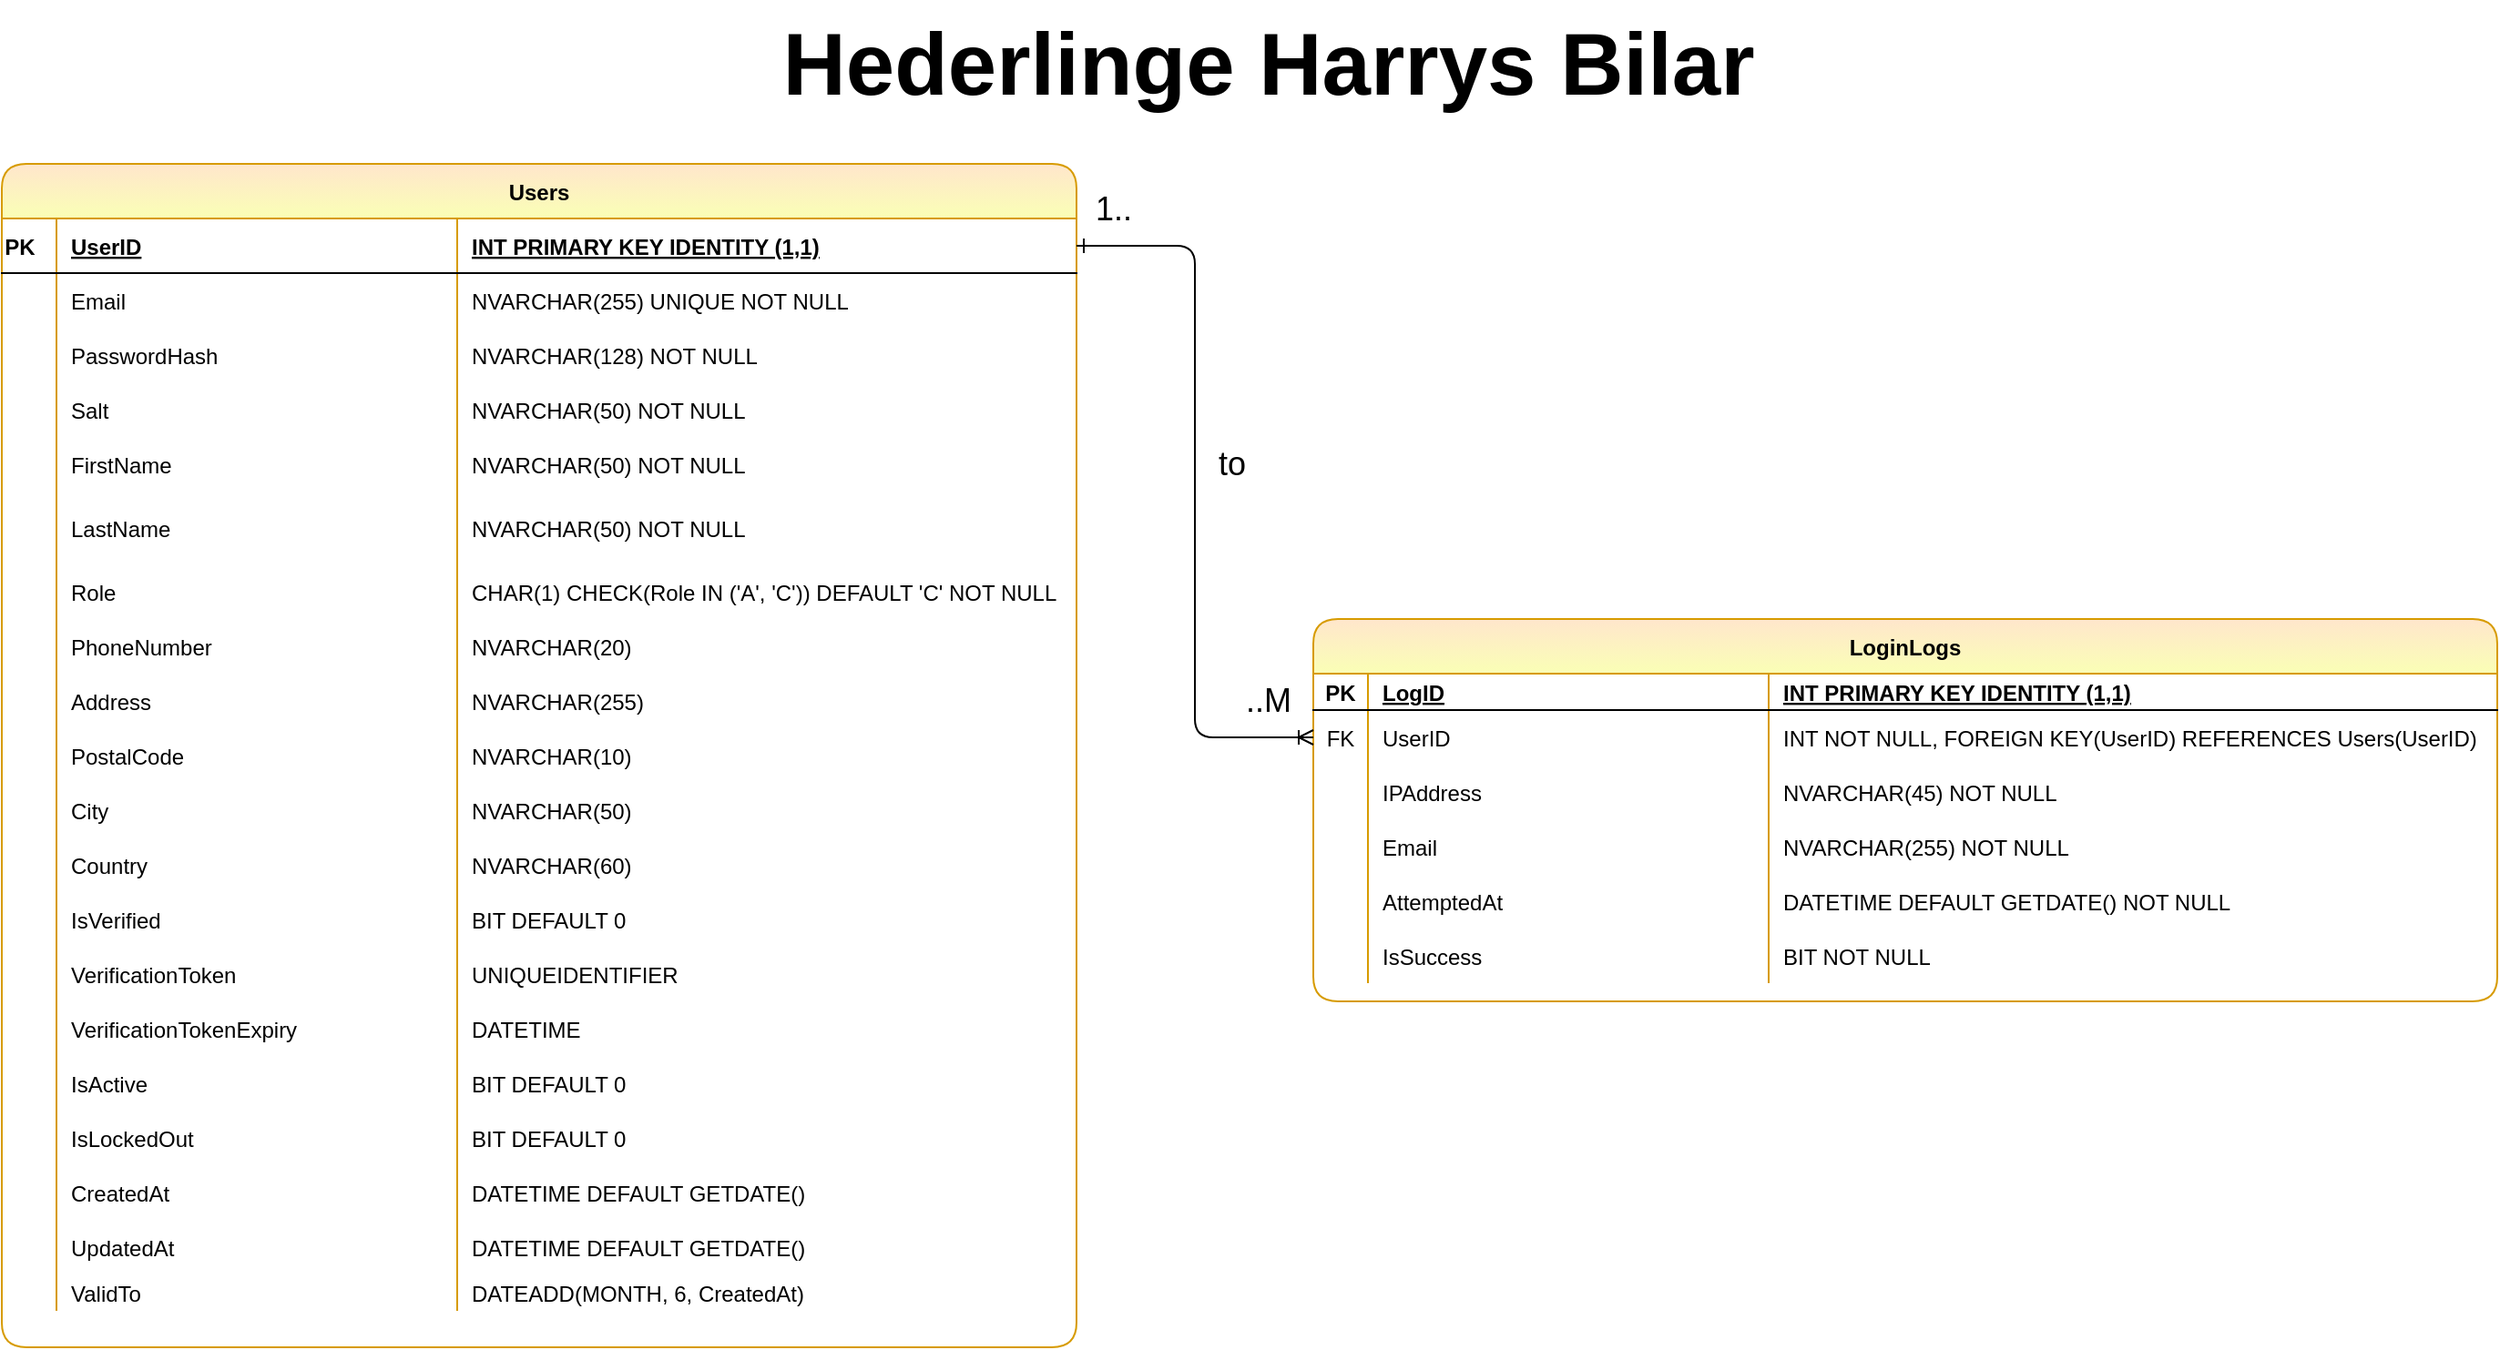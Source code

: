 <mxfile version="26.0.14">
  <diagram id="R2lEEEUBdFMjLlhIrx00" name="Page-1">
    <mxGraphModel dx="1830" dy="763" grid="0" gridSize="10" guides="1" tooltips="1" connect="1" arrows="1" fold="1" page="0" pageScale="1" pageWidth="850" pageHeight="1100" math="0" shadow="0" extFonts="Permanent Marker^https://fonts.googleapis.com/css?family=Permanent+Marker">
      <root>
        <mxCell id="0" />
        <mxCell id="1" parent="0" />
        <mxCell id="F1_boDRV2-PH1pSky146-1" value="Users" style="shape=table;startSize=30;container=1;collapsible=1;childLayout=tableLayout;fixedRows=1;rowLines=0;fontStyle=1;align=center;resizeLast=1;fillColor=#ffe6cc;strokeColor=#d79b00;gradientColor=#FAFFB5;swimlaneFillColor=default;rounded=1;" parent="1" vertex="1">
          <mxGeometry x="-210" y="400" width="590" height="650" as="geometry" />
        </mxCell>
        <mxCell id="F1_boDRV2-PH1pSky146-2" value="" style="shape=partialRectangle;collapsible=0;dropTarget=0;pointerEvents=0;fillColor=none;points=[[0,0.5],[1,0.5]];portConstraint=eastwest;top=0;left=0;right=0;bottom=1;rounded=1;" parent="F1_boDRV2-PH1pSky146-1" vertex="1">
          <mxGeometry y="30" width="590" height="30" as="geometry" />
        </mxCell>
        <mxCell id="F1_boDRV2-PH1pSky146-3" value="PK   " style="shape=partialRectangle;overflow=hidden;connectable=0;fillColor=none;top=0;left=0;bottom=0;right=0;fontStyle=1;rounded=1;" parent="F1_boDRV2-PH1pSky146-2" vertex="1">
          <mxGeometry width="30" height="30" as="geometry">
            <mxRectangle width="30" height="30" as="alternateBounds" />
          </mxGeometry>
        </mxCell>
        <mxCell id="F1_boDRV2-PH1pSky146-4" value="UserID" style="shape=partialRectangle;overflow=hidden;connectable=0;fillColor=none;top=0;left=0;bottom=0;right=0;align=left;spacingLeft=6;fontStyle=5;rounded=1;" parent="F1_boDRV2-PH1pSky146-2" vertex="1">
          <mxGeometry x="30" width="220" height="30" as="geometry">
            <mxRectangle width="220" height="30" as="alternateBounds" />
          </mxGeometry>
        </mxCell>
        <mxCell id="F1_boDRV2-PH1pSky146-38" value="INT PRIMARY KEY IDENTITY (1,1)" style="shape=partialRectangle;overflow=hidden;connectable=0;fillColor=none;top=0;left=0;bottom=0;right=0;align=left;spacingLeft=6;fontStyle=5;rounded=1;" parent="F1_boDRV2-PH1pSky146-2" vertex="1">
          <mxGeometry x="250" width="340" height="30" as="geometry">
            <mxRectangle width="340" height="30" as="alternateBounds" />
          </mxGeometry>
        </mxCell>
        <mxCell id="F1_boDRV2-PH1pSky146-49" value="" style="shape=partialRectangle;collapsible=0;dropTarget=0;pointerEvents=0;fillColor=none;points=[[0,0.5],[1,0.5]];portConstraint=eastwest;top=0;left=0;right=0;bottom=0;rounded=1;" parent="F1_boDRV2-PH1pSky146-1" vertex="1">
          <mxGeometry y="60" width="590" height="30" as="geometry" />
        </mxCell>
        <mxCell id="F1_boDRV2-PH1pSky146-50" value="" style="shape=partialRectangle;overflow=hidden;connectable=0;fillColor=none;top=0;left=0;bottom=0;right=0;rounded=1;" parent="F1_boDRV2-PH1pSky146-49" vertex="1">
          <mxGeometry width="30" height="30" as="geometry">
            <mxRectangle width="30" height="30" as="alternateBounds" />
          </mxGeometry>
        </mxCell>
        <mxCell id="F1_boDRV2-PH1pSky146-51" value="Email" style="shape=partialRectangle;overflow=hidden;connectable=0;fillColor=none;top=0;left=0;bottom=0;right=0;align=left;spacingLeft=6;rounded=1;" parent="F1_boDRV2-PH1pSky146-49" vertex="1">
          <mxGeometry x="30" width="220" height="30" as="geometry">
            <mxRectangle width="220" height="30" as="alternateBounds" />
          </mxGeometry>
        </mxCell>
        <mxCell id="F1_boDRV2-PH1pSky146-52" value="NVARCHAR(255) UNIQUE NOT NULL" style="shape=partialRectangle;overflow=hidden;connectable=0;fillColor=none;top=0;left=0;bottom=0;right=0;align=left;spacingLeft=6;rounded=1;" parent="F1_boDRV2-PH1pSky146-49" vertex="1">
          <mxGeometry x="250" width="340" height="30" as="geometry">
            <mxRectangle width="340" height="30" as="alternateBounds" />
          </mxGeometry>
        </mxCell>
        <mxCell id="F1_boDRV2-PH1pSky146-5" value="" style="shape=partialRectangle;collapsible=0;dropTarget=0;pointerEvents=0;fillColor=none;points=[[0,0.5],[1,0.5]];portConstraint=eastwest;top=0;left=0;right=0;bottom=0;rounded=1;" parent="F1_boDRV2-PH1pSky146-1" vertex="1">
          <mxGeometry y="90" width="590" height="30" as="geometry" />
        </mxCell>
        <mxCell id="F1_boDRV2-PH1pSky146-6" value="" style="shape=partialRectangle;overflow=hidden;connectable=0;fillColor=none;top=0;left=0;bottom=0;right=0;rounded=1;" parent="F1_boDRV2-PH1pSky146-5" vertex="1">
          <mxGeometry width="30" height="30" as="geometry">
            <mxRectangle width="30" height="30" as="alternateBounds" />
          </mxGeometry>
        </mxCell>
        <mxCell id="F1_boDRV2-PH1pSky146-7" value="PasswordHash" style="shape=partialRectangle;overflow=hidden;connectable=0;fillColor=none;top=0;left=0;bottom=0;right=0;align=left;spacingLeft=6;rounded=1;" parent="F1_boDRV2-PH1pSky146-5" vertex="1">
          <mxGeometry x="30" width="220" height="30" as="geometry">
            <mxRectangle width="220" height="30" as="alternateBounds" />
          </mxGeometry>
        </mxCell>
        <mxCell id="F1_boDRV2-PH1pSky146-39" value="NVARCHAR(128) NOT NULL" style="shape=partialRectangle;overflow=hidden;connectable=0;fillColor=none;top=0;left=0;bottom=0;right=0;align=left;spacingLeft=6;rounded=1;" parent="F1_boDRV2-PH1pSky146-5" vertex="1">
          <mxGeometry x="250" width="340" height="30" as="geometry">
            <mxRectangle width="340" height="30" as="alternateBounds" />
          </mxGeometry>
        </mxCell>
        <mxCell id="eQ4fcSV-VwWBWApJpIyX-98" style="shape=partialRectangle;collapsible=0;dropTarget=0;pointerEvents=0;fillColor=none;points=[[0,0.5],[1,0.5]];portConstraint=eastwest;top=0;left=0;right=0;bottom=0;rounded=1;" parent="F1_boDRV2-PH1pSky146-1" vertex="1">
          <mxGeometry y="120" width="590" height="30" as="geometry" />
        </mxCell>
        <mxCell id="eQ4fcSV-VwWBWApJpIyX-99" style="shape=partialRectangle;overflow=hidden;connectable=0;fillColor=none;top=0;left=0;bottom=0;right=0;rounded=1;" parent="eQ4fcSV-VwWBWApJpIyX-98" vertex="1">
          <mxGeometry width="30" height="30" as="geometry">
            <mxRectangle width="30" height="30" as="alternateBounds" />
          </mxGeometry>
        </mxCell>
        <mxCell id="eQ4fcSV-VwWBWApJpIyX-100" value="Salt " style="shape=partialRectangle;overflow=hidden;connectable=0;fillColor=none;top=0;left=0;bottom=0;right=0;align=left;spacingLeft=6;rounded=1;" parent="eQ4fcSV-VwWBWApJpIyX-98" vertex="1">
          <mxGeometry x="30" width="220" height="30" as="geometry">
            <mxRectangle width="220" height="30" as="alternateBounds" />
          </mxGeometry>
        </mxCell>
        <mxCell id="eQ4fcSV-VwWBWApJpIyX-101" value="NVARCHAR(50) NOT NULL" style="shape=partialRectangle;overflow=hidden;connectable=0;fillColor=none;top=0;left=0;bottom=0;right=0;align=left;spacingLeft=6;rounded=1;" parent="eQ4fcSV-VwWBWApJpIyX-98" vertex="1">
          <mxGeometry x="250" width="340" height="30" as="geometry">
            <mxRectangle width="340" height="30" as="alternateBounds" />
          </mxGeometry>
        </mxCell>
        <mxCell id="F1_boDRV2-PH1pSky146-11" value="" style="shape=partialRectangle;collapsible=0;dropTarget=0;pointerEvents=0;fillColor=none;points=[[0,0.5],[1,0.5]];portConstraint=eastwest;top=0;left=0;right=0;bottom=0;rounded=1;" parent="F1_boDRV2-PH1pSky146-1" vertex="1">
          <mxGeometry y="150" width="590" height="30" as="geometry" />
        </mxCell>
        <mxCell id="F1_boDRV2-PH1pSky146-12" value="" style="shape=partialRectangle;overflow=hidden;connectable=0;fillColor=none;top=0;left=0;bottom=0;right=0;rounded=1;" parent="F1_boDRV2-PH1pSky146-11" vertex="1">
          <mxGeometry width="30" height="30" as="geometry">
            <mxRectangle width="30" height="30" as="alternateBounds" />
          </mxGeometry>
        </mxCell>
        <mxCell id="F1_boDRV2-PH1pSky146-13" value="FirstName" style="shape=partialRectangle;overflow=hidden;connectable=0;fillColor=none;top=0;left=0;bottom=0;right=0;align=left;spacingLeft=6;rounded=1;" parent="F1_boDRV2-PH1pSky146-11" vertex="1">
          <mxGeometry x="30" width="220" height="30" as="geometry">
            <mxRectangle width="220" height="30" as="alternateBounds" />
          </mxGeometry>
        </mxCell>
        <mxCell id="F1_boDRV2-PH1pSky146-40" value="NVARCHAR(50) NOT NULL" style="shape=partialRectangle;overflow=hidden;connectable=0;fillColor=none;top=0;left=0;bottom=0;right=0;align=left;spacingLeft=6;rounded=1;" parent="F1_boDRV2-PH1pSky146-11" vertex="1">
          <mxGeometry x="250" width="340" height="30" as="geometry">
            <mxRectangle width="340" height="30" as="alternateBounds" />
          </mxGeometry>
        </mxCell>
        <mxCell id="F1_boDRV2-PH1pSky146-21" value="" style="shape=partialRectangle;collapsible=0;dropTarget=0;pointerEvents=0;fillColor=none;points=[[0,0.5],[1,0.5]];portConstraint=eastwest;top=0;left=0;right=0;bottom=0;rounded=1;" parent="F1_boDRV2-PH1pSky146-1" vertex="1">
          <mxGeometry y="180" width="590" height="40" as="geometry" />
        </mxCell>
        <mxCell id="F1_boDRV2-PH1pSky146-22" value="" style="shape=partialRectangle;overflow=hidden;connectable=0;fillColor=none;top=0;left=0;bottom=0;right=0;rounded=1;" parent="F1_boDRV2-PH1pSky146-21" vertex="1">
          <mxGeometry width="30" height="40" as="geometry">
            <mxRectangle width="30" height="40" as="alternateBounds" />
          </mxGeometry>
        </mxCell>
        <mxCell id="F1_boDRV2-PH1pSky146-23" value="LastName" style="shape=partialRectangle;overflow=hidden;connectable=0;fillColor=none;top=0;left=0;bottom=0;right=0;align=left;spacingLeft=6;rounded=1;" parent="F1_boDRV2-PH1pSky146-21" vertex="1">
          <mxGeometry x="30" width="220" height="40" as="geometry">
            <mxRectangle width="220" height="40" as="alternateBounds" />
          </mxGeometry>
        </mxCell>
        <mxCell id="F1_boDRV2-PH1pSky146-43" value="NVARCHAR(50) NOT NULL" style="shape=partialRectangle;overflow=hidden;connectable=0;fillColor=none;top=0;left=0;bottom=0;right=0;align=left;spacingLeft=6;rounded=1;" parent="F1_boDRV2-PH1pSky146-21" vertex="1">
          <mxGeometry x="250" width="340" height="40" as="geometry">
            <mxRectangle width="340" height="40" as="alternateBounds" />
          </mxGeometry>
        </mxCell>
        <mxCell id="eQ4fcSV-VwWBWApJpIyX-78" style="shape=partialRectangle;collapsible=0;dropTarget=0;pointerEvents=0;fillColor=none;points=[[0,0.5],[1,0.5]];portConstraint=eastwest;top=0;left=0;right=0;bottom=0;rounded=1;" parent="F1_boDRV2-PH1pSky146-1" vertex="1">
          <mxGeometry y="220" width="590" height="30" as="geometry" />
        </mxCell>
        <mxCell id="eQ4fcSV-VwWBWApJpIyX-79" value="" style="shape=partialRectangle;overflow=hidden;connectable=0;fillColor=none;top=0;left=0;bottom=0;right=0;rounded=1;" parent="eQ4fcSV-VwWBWApJpIyX-78" vertex="1">
          <mxGeometry width="30" height="30" as="geometry">
            <mxRectangle width="30" height="30" as="alternateBounds" />
          </mxGeometry>
        </mxCell>
        <mxCell id="eQ4fcSV-VwWBWApJpIyX-80" value="Role" style="shape=partialRectangle;overflow=hidden;connectable=0;fillColor=none;top=0;left=0;bottom=0;right=0;align=left;spacingLeft=6;rounded=1;" parent="eQ4fcSV-VwWBWApJpIyX-78" vertex="1">
          <mxGeometry x="30" width="220" height="30" as="geometry">
            <mxRectangle width="220" height="30" as="alternateBounds" />
          </mxGeometry>
        </mxCell>
        <mxCell id="eQ4fcSV-VwWBWApJpIyX-81" value="CHAR(1) CHECK(Role IN (&#39;A&#39;, &#39;C&#39;)) DEFAULT &#39;C&#39; NOT NULL" style="shape=partialRectangle;overflow=hidden;connectable=0;fillColor=none;top=0;left=0;bottom=0;right=0;align=left;spacingLeft=6;rounded=1;" parent="eQ4fcSV-VwWBWApJpIyX-78" vertex="1">
          <mxGeometry x="250" width="340" height="30" as="geometry">
            <mxRectangle width="340" height="30" as="alternateBounds" />
          </mxGeometry>
        </mxCell>
        <mxCell id="eQ4fcSV-VwWBWApJpIyX-256" style="shape=partialRectangle;collapsible=0;dropTarget=0;pointerEvents=0;fillColor=none;points=[[0,0.5],[1,0.5]];portConstraint=eastwest;top=0;left=0;right=0;bottom=0;rounded=1;" parent="F1_boDRV2-PH1pSky146-1" vertex="1">
          <mxGeometry y="250" width="590" height="30" as="geometry" />
        </mxCell>
        <mxCell id="eQ4fcSV-VwWBWApJpIyX-257" style="shape=partialRectangle;overflow=hidden;connectable=0;fillColor=none;top=0;left=0;bottom=0;right=0;rounded=1;" parent="eQ4fcSV-VwWBWApJpIyX-256" vertex="1">
          <mxGeometry width="30" height="30" as="geometry">
            <mxRectangle width="30" height="30" as="alternateBounds" />
          </mxGeometry>
        </mxCell>
        <mxCell id="eQ4fcSV-VwWBWApJpIyX-258" value="PhoneNumber" style="shape=partialRectangle;overflow=hidden;connectable=0;fillColor=none;top=0;left=0;bottom=0;right=0;align=left;spacingLeft=6;rounded=1;" parent="eQ4fcSV-VwWBWApJpIyX-256" vertex="1">
          <mxGeometry x="30" width="220" height="30" as="geometry">
            <mxRectangle width="220" height="30" as="alternateBounds" />
          </mxGeometry>
        </mxCell>
        <mxCell id="eQ4fcSV-VwWBWApJpIyX-259" value="NVARCHAR(20)" style="shape=partialRectangle;overflow=hidden;connectable=0;fillColor=none;top=0;left=0;bottom=0;right=0;align=left;spacingLeft=6;rounded=1;" parent="eQ4fcSV-VwWBWApJpIyX-256" vertex="1">
          <mxGeometry x="250" width="340" height="30" as="geometry">
            <mxRectangle width="340" height="30" as="alternateBounds" />
          </mxGeometry>
        </mxCell>
        <mxCell id="eQ4fcSV-VwWBWApJpIyX-252" style="shape=partialRectangle;collapsible=0;dropTarget=0;pointerEvents=0;fillColor=none;points=[[0,0.5],[1,0.5]];portConstraint=eastwest;top=0;left=0;right=0;bottom=0;rounded=1;" parent="F1_boDRV2-PH1pSky146-1" vertex="1">
          <mxGeometry y="280" width="590" height="30" as="geometry" />
        </mxCell>
        <mxCell id="eQ4fcSV-VwWBWApJpIyX-253" style="shape=partialRectangle;overflow=hidden;connectable=0;fillColor=none;top=0;left=0;bottom=0;right=0;rounded=1;" parent="eQ4fcSV-VwWBWApJpIyX-252" vertex="1">
          <mxGeometry width="30" height="30" as="geometry">
            <mxRectangle width="30" height="30" as="alternateBounds" />
          </mxGeometry>
        </mxCell>
        <mxCell id="eQ4fcSV-VwWBWApJpIyX-254" value="Address" style="shape=partialRectangle;overflow=hidden;connectable=0;fillColor=none;top=0;left=0;bottom=0;right=0;align=left;spacingLeft=6;rounded=1;" parent="eQ4fcSV-VwWBWApJpIyX-252" vertex="1">
          <mxGeometry x="30" width="220" height="30" as="geometry">
            <mxRectangle width="220" height="30" as="alternateBounds" />
          </mxGeometry>
        </mxCell>
        <mxCell id="eQ4fcSV-VwWBWApJpIyX-255" value="NVARCHAR(255)" style="shape=partialRectangle;overflow=hidden;connectable=0;fillColor=none;top=0;left=0;bottom=0;right=0;align=left;spacingLeft=6;rounded=1;" parent="eQ4fcSV-VwWBWApJpIyX-252" vertex="1">
          <mxGeometry x="250" width="340" height="30" as="geometry">
            <mxRectangle width="340" height="30" as="alternateBounds" />
          </mxGeometry>
        </mxCell>
        <mxCell id="eQ4fcSV-VwWBWApJpIyX-248" style="shape=partialRectangle;collapsible=0;dropTarget=0;pointerEvents=0;fillColor=none;points=[[0,0.5],[1,0.5]];portConstraint=eastwest;top=0;left=0;right=0;bottom=0;rounded=1;" parent="F1_boDRV2-PH1pSky146-1" vertex="1">
          <mxGeometry y="310" width="590" height="30" as="geometry" />
        </mxCell>
        <mxCell id="eQ4fcSV-VwWBWApJpIyX-249" style="shape=partialRectangle;overflow=hidden;connectable=0;fillColor=none;top=0;left=0;bottom=0;right=0;rounded=1;" parent="eQ4fcSV-VwWBWApJpIyX-248" vertex="1">
          <mxGeometry width="30" height="30" as="geometry">
            <mxRectangle width="30" height="30" as="alternateBounds" />
          </mxGeometry>
        </mxCell>
        <mxCell id="eQ4fcSV-VwWBWApJpIyX-250" value="PostalCode" style="shape=partialRectangle;overflow=hidden;connectable=0;fillColor=none;top=0;left=0;bottom=0;right=0;align=left;spacingLeft=6;rounded=1;" parent="eQ4fcSV-VwWBWApJpIyX-248" vertex="1">
          <mxGeometry x="30" width="220" height="30" as="geometry">
            <mxRectangle width="220" height="30" as="alternateBounds" />
          </mxGeometry>
        </mxCell>
        <mxCell id="eQ4fcSV-VwWBWApJpIyX-251" value="NVARCHAR(10)" style="shape=partialRectangle;overflow=hidden;connectable=0;fillColor=none;top=0;left=0;bottom=0;right=0;align=left;spacingLeft=6;rounded=1;" parent="eQ4fcSV-VwWBWApJpIyX-248" vertex="1">
          <mxGeometry x="250" width="340" height="30" as="geometry">
            <mxRectangle width="340" height="30" as="alternateBounds" />
          </mxGeometry>
        </mxCell>
        <mxCell id="eQ4fcSV-VwWBWApJpIyX-244" style="shape=partialRectangle;collapsible=0;dropTarget=0;pointerEvents=0;fillColor=none;points=[[0,0.5],[1,0.5]];portConstraint=eastwest;top=0;left=0;right=0;bottom=0;rounded=1;" parent="F1_boDRV2-PH1pSky146-1" vertex="1">
          <mxGeometry y="340" width="590" height="30" as="geometry" />
        </mxCell>
        <mxCell id="eQ4fcSV-VwWBWApJpIyX-245" style="shape=partialRectangle;overflow=hidden;connectable=0;fillColor=none;top=0;left=0;bottom=0;right=0;rounded=1;" parent="eQ4fcSV-VwWBWApJpIyX-244" vertex="1">
          <mxGeometry width="30" height="30" as="geometry">
            <mxRectangle width="30" height="30" as="alternateBounds" />
          </mxGeometry>
        </mxCell>
        <mxCell id="eQ4fcSV-VwWBWApJpIyX-246" value="City" style="shape=partialRectangle;overflow=hidden;connectable=0;fillColor=none;top=0;left=0;bottom=0;right=0;align=left;spacingLeft=6;rounded=1;" parent="eQ4fcSV-VwWBWApJpIyX-244" vertex="1">
          <mxGeometry x="30" width="220" height="30" as="geometry">
            <mxRectangle width="220" height="30" as="alternateBounds" />
          </mxGeometry>
        </mxCell>
        <mxCell id="eQ4fcSV-VwWBWApJpIyX-247" value="NVARCHAR(50)" style="shape=partialRectangle;overflow=hidden;connectable=0;fillColor=none;top=0;left=0;bottom=0;right=0;align=left;spacingLeft=6;rounded=1;" parent="eQ4fcSV-VwWBWApJpIyX-244" vertex="1">
          <mxGeometry x="250" width="340" height="30" as="geometry">
            <mxRectangle width="340" height="30" as="alternateBounds" />
          </mxGeometry>
        </mxCell>
        <mxCell id="eQ4fcSV-VwWBWApJpIyX-240" style="shape=partialRectangle;collapsible=0;dropTarget=0;pointerEvents=0;fillColor=none;points=[[0,0.5],[1,0.5]];portConstraint=eastwest;top=0;left=0;right=0;bottom=0;rounded=1;" parent="F1_boDRV2-PH1pSky146-1" vertex="1">
          <mxGeometry y="370" width="590" height="30" as="geometry" />
        </mxCell>
        <mxCell id="eQ4fcSV-VwWBWApJpIyX-241" style="shape=partialRectangle;overflow=hidden;connectable=0;fillColor=none;top=0;left=0;bottom=0;right=0;rounded=1;" parent="eQ4fcSV-VwWBWApJpIyX-240" vertex="1">
          <mxGeometry width="30" height="30" as="geometry">
            <mxRectangle width="30" height="30" as="alternateBounds" />
          </mxGeometry>
        </mxCell>
        <mxCell id="eQ4fcSV-VwWBWApJpIyX-242" value="Country" style="shape=partialRectangle;overflow=hidden;connectable=0;fillColor=none;top=0;left=0;bottom=0;right=0;align=left;spacingLeft=6;rounded=1;" parent="eQ4fcSV-VwWBWApJpIyX-240" vertex="1">
          <mxGeometry x="30" width="220" height="30" as="geometry">
            <mxRectangle width="220" height="30" as="alternateBounds" />
          </mxGeometry>
        </mxCell>
        <mxCell id="eQ4fcSV-VwWBWApJpIyX-243" value="NVARCHAR(60)" style="shape=partialRectangle;overflow=hidden;connectable=0;fillColor=none;top=0;left=0;bottom=0;right=0;align=left;spacingLeft=6;rounded=1;" parent="eQ4fcSV-VwWBWApJpIyX-240" vertex="1">
          <mxGeometry x="250" width="340" height="30" as="geometry">
            <mxRectangle width="340" height="30" as="alternateBounds" />
          </mxGeometry>
        </mxCell>
        <mxCell id="eQ4fcSV-VwWBWApJpIyX-86" style="shape=partialRectangle;collapsible=0;dropTarget=0;pointerEvents=0;fillColor=none;points=[[0,0.5],[1,0.5]];portConstraint=eastwest;top=0;left=0;right=0;bottom=0;rounded=1;" parent="F1_boDRV2-PH1pSky146-1" vertex="1">
          <mxGeometry y="400" width="590" height="30" as="geometry" />
        </mxCell>
        <mxCell id="eQ4fcSV-VwWBWApJpIyX-87" style="shape=partialRectangle;overflow=hidden;connectable=0;fillColor=none;top=0;left=0;bottom=0;right=0;rounded=1;" parent="eQ4fcSV-VwWBWApJpIyX-86" vertex="1">
          <mxGeometry width="30" height="30" as="geometry">
            <mxRectangle width="30" height="30" as="alternateBounds" />
          </mxGeometry>
        </mxCell>
        <mxCell id="eQ4fcSV-VwWBWApJpIyX-88" value="IsVerified" style="shape=partialRectangle;overflow=hidden;connectable=0;fillColor=none;top=0;left=0;bottom=0;right=0;align=left;spacingLeft=6;rounded=1;" parent="eQ4fcSV-VwWBWApJpIyX-86" vertex="1">
          <mxGeometry x="30" width="220" height="30" as="geometry">
            <mxRectangle width="220" height="30" as="alternateBounds" />
          </mxGeometry>
        </mxCell>
        <mxCell id="eQ4fcSV-VwWBWApJpIyX-89" value="BIT DEFAULT 0" style="shape=partialRectangle;overflow=hidden;connectable=0;fillColor=none;top=0;left=0;bottom=0;right=0;align=left;spacingLeft=6;rounded=1;" parent="eQ4fcSV-VwWBWApJpIyX-86" vertex="1">
          <mxGeometry x="250" width="340" height="30" as="geometry">
            <mxRectangle width="340" height="30" as="alternateBounds" />
          </mxGeometry>
        </mxCell>
        <mxCell id="eQ4fcSV-VwWBWApJpIyX-277" style="shape=partialRectangle;collapsible=0;dropTarget=0;pointerEvents=0;fillColor=none;points=[[0,0.5],[1,0.5]];portConstraint=eastwest;top=0;left=0;right=0;bottom=0;rounded=1;" parent="F1_boDRV2-PH1pSky146-1" vertex="1">
          <mxGeometry y="430" width="590" height="30" as="geometry" />
        </mxCell>
        <mxCell id="eQ4fcSV-VwWBWApJpIyX-278" style="shape=partialRectangle;overflow=hidden;connectable=0;fillColor=none;top=0;left=0;bottom=0;right=0;rounded=1;" parent="eQ4fcSV-VwWBWApJpIyX-277" vertex="1">
          <mxGeometry width="30" height="30" as="geometry">
            <mxRectangle width="30" height="30" as="alternateBounds" />
          </mxGeometry>
        </mxCell>
        <mxCell id="eQ4fcSV-VwWBWApJpIyX-279" value="VerificationToken" style="shape=partialRectangle;overflow=hidden;connectable=0;fillColor=none;top=0;left=0;bottom=0;right=0;align=left;spacingLeft=6;rounded=1;" parent="eQ4fcSV-VwWBWApJpIyX-277" vertex="1">
          <mxGeometry x="30" width="220" height="30" as="geometry">
            <mxRectangle width="220" height="30" as="alternateBounds" />
          </mxGeometry>
        </mxCell>
        <mxCell id="eQ4fcSV-VwWBWApJpIyX-280" value="UNIQUEIDENTIFIER" style="shape=partialRectangle;overflow=hidden;connectable=0;fillColor=none;top=0;left=0;bottom=0;right=0;align=left;spacingLeft=6;rounded=1;" parent="eQ4fcSV-VwWBWApJpIyX-277" vertex="1">
          <mxGeometry x="250" width="340" height="30" as="geometry">
            <mxRectangle width="340" height="30" as="alternateBounds" />
          </mxGeometry>
        </mxCell>
        <mxCell id="eQ4fcSV-VwWBWApJpIyX-273" style="shape=partialRectangle;collapsible=0;dropTarget=0;pointerEvents=0;fillColor=none;points=[[0,0.5],[1,0.5]];portConstraint=eastwest;top=0;left=0;right=0;bottom=0;rounded=1;" parent="F1_boDRV2-PH1pSky146-1" vertex="1">
          <mxGeometry y="460" width="590" height="30" as="geometry" />
        </mxCell>
        <mxCell id="eQ4fcSV-VwWBWApJpIyX-274" style="shape=partialRectangle;overflow=hidden;connectable=0;fillColor=none;top=0;left=0;bottom=0;right=0;rounded=1;" parent="eQ4fcSV-VwWBWApJpIyX-273" vertex="1">
          <mxGeometry width="30" height="30" as="geometry">
            <mxRectangle width="30" height="30" as="alternateBounds" />
          </mxGeometry>
        </mxCell>
        <mxCell id="eQ4fcSV-VwWBWApJpIyX-275" value="VerificationTokenExpiry" style="shape=partialRectangle;overflow=hidden;connectable=0;fillColor=none;top=0;left=0;bottom=0;right=0;align=left;spacingLeft=6;rounded=1;" parent="eQ4fcSV-VwWBWApJpIyX-273" vertex="1">
          <mxGeometry x="30" width="220" height="30" as="geometry">
            <mxRectangle width="220" height="30" as="alternateBounds" />
          </mxGeometry>
        </mxCell>
        <mxCell id="eQ4fcSV-VwWBWApJpIyX-276" value="DATETIME" style="shape=partialRectangle;overflow=hidden;connectable=0;fillColor=none;top=0;left=0;bottom=0;right=0;align=left;spacingLeft=6;rounded=1;" parent="eQ4fcSV-VwWBWApJpIyX-273" vertex="1">
          <mxGeometry x="250" width="340" height="30" as="geometry">
            <mxRectangle width="340" height="30" as="alternateBounds" />
          </mxGeometry>
        </mxCell>
        <mxCell id="eQ4fcSV-VwWBWApJpIyX-285" style="shape=partialRectangle;collapsible=0;dropTarget=0;pointerEvents=0;fillColor=none;points=[[0,0.5],[1,0.5]];portConstraint=eastwest;top=0;left=0;right=0;bottom=0;rounded=1;" parent="F1_boDRV2-PH1pSky146-1" vertex="1">
          <mxGeometry y="490" width="590" height="30" as="geometry" />
        </mxCell>
        <mxCell id="eQ4fcSV-VwWBWApJpIyX-286" style="shape=partialRectangle;overflow=hidden;connectable=0;fillColor=none;top=0;left=0;bottom=0;right=0;rounded=1;" parent="eQ4fcSV-VwWBWApJpIyX-285" vertex="1">
          <mxGeometry width="30" height="30" as="geometry">
            <mxRectangle width="30" height="30" as="alternateBounds" />
          </mxGeometry>
        </mxCell>
        <mxCell id="eQ4fcSV-VwWBWApJpIyX-287" value="IsActive" style="shape=partialRectangle;overflow=hidden;connectable=0;fillColor=none;top=0;left=0;bottom=0;right=0;align=left;spacingLeft=6;rounded=1;" parent="eQ4fcSV-VwWBWApJpIyX-285" vertex="1">
          <mxGeometry x="30" width="220" height="30" as="geometry">
            <mxRectangle width="220" height="30" as="alternateBounds" />
          </mxGeometry>
        </mxCell>
        <mxCell id="eQ4fcSV-VwWBWApJpIyX-288" value="BIT DEFAULT 0" style="shape=partialRectangle;overflow=hidden;connectable=0;fillColor=none;top=0;left=0;bottom=0;right=0;align=left;spacingLeft=6;rounded=1;" parent="eQ4fcSV-VwWBWApJpIyX-285" vertex="1">
          <mxGeometry x="250" width="340" height="30" as="geometry">
            <mxRectangle width="340" height="30" as="alternateBounds" />
          </mxGeometry>
        </mxCell>
        <mxCell id="eQ4fcSV-VwWBWApJpIyX-90" style="shape=partialRectangle;collapsible=0;dropTarget=0;pointerEvents=0;fillColor=none;points=[[0,0.5],[1,0.5]];portConstraint=eastwest;top=0;left=0;right=0;bottom=0;rounded=1;" parent="F1_boDRV2-PH1pSky146-1" vertex="1">
          <mxGeometry y="520" width="590" height="30" as="geometry" />
        </mxCell>
        <mxCell id="eQ4fcSV-VwWBWApJpIyX-91" style="shape=partialRectangle;overflow=hidden;connectable=0;fillColor=none;top=0;left=0;bottom=0;right=0;rounded=1;" parent="eQ4fcSV-VwWBWApJpIyX-90" vertex="1">
          <mxGeometry width="30" height="30" as="geometry">
            <mxRectangle width="30" height="30" as="alternateBounds" />
          </mxGeometry>
        </mxCell>
        <mxCell id="eQ4fcSV-VwWBWApJpIyX-92" value="IsLockedOut" style="shape=partialRectangle;overflow=hidden;connectable=0;fillColor=none;top=0;left=0;bottom=0;right=0;align=left;spacingLeft=6;rounded=1;" parent="eQ4fcSV-VwWBWApJpIyX-90" vertex="1">
          <mxGeometry x="30" width="220" height="30" as="geometry">
            <mxRectangle width="220" height="30" as="alternateBounds" />
          </mxGeometry>
        </mxCell>
        <mxCell id="eQ4fcSV-VwWBWApJpIyX-93" value="BIT DEFAULT 0" style="shape=partialRectangle;overflow=hidden;connectable=0;fillColor=none;top=0;left=0;bottom=0;right=0;align=left;spacingLeft=6;rounded=1;" parent="eQ4fcSV-VwWBWApJpIyX-90" vertex="1">
          <mxGeometry x="250" width="340" height="30" as="geometry">
            <mxRectangle width="340" height="30" as="alternateBounds" />
          </mxGeometry>
        </mxCell>
        <mxCell id="QEdUHfp_L7FZhi57X6Dc-5" style="shape=partialRectangle;collapsible=0;dropTarget=0;pointerEvents=0;fillColor=none;points=[[0,0.5],[1,0.5]];portConstraint=eastwest;top=0;left=0;right=0;bottom=0;rounded=1;" parent="F1_boDRV2-PH1pSky146-1" vertex="1">
          <mxGeometry y="550" width="590" height="30" as="geometry" />
        </mxCell>
        <mxCell id="QEdUHfp_L7FZhi57X6Dc-6" style="shape=partialRectangle;overflow=hidden;connectable=0;fillColor=none;top=0;left=0;bottom=0;right=0;rounded=1;" parent="QEdUHfp_L7FZhi57X6Dc-5" vertex="1">
          <mxGeometry width="30" height="30" as="geometry">
            <mxRectangle width="30" height="30" as="alternateBounds" />
          </mxGeometry>
        </mxCell>
        <mxCell id="QEdUHfp_L7FZhi57X6Dc-7" value="CreatedAt" style="shape=partialRectangle;overflow=hidden;connectable=0;fillColor=none;top=0;left=0;bottom=0;right=0;align=left;spacingLeft=6;rounded=1;" parent="QEdUHfp_L7FZhi57X6Dc-5" vertex="1">
          <mxGeometry x="30" width="220" height="30" as="geometry">
            <mxRectangle width="220" height="30" as="alternateBounds" />
          </mxGeometry>
        </mxCell>
        <mxCell id="QEdUHfp_L7FZhi57X6Dc-8" value="DATETIME DEFAULT GETDATE()" style="shape=partialRectangle;overflow=hidden;connectable=0;fillColor=none;top=0;left=0;bottom=0;right=0;align=left;spacingLeft=6;rounded=1;" parent="QEdUHfp_L7FZhi57X6Dc-5" vertex="1">
          <mxGeometry x="250" width="340" height="30" as="geometry">
            <mxRectangle width="340" height="30" as="alternateBounds" />
          </mxGeometry>
        </mxCell>
        <mxCell id="QEdUHfp_L7FZhi57X6Dc-1" style="shape=partialRectangle;collapsible=0;dropTarget=0;pointerEvents=0;fillColor=none;points=[[0,0.5],[1,0.5]];portConstraint=eastwest;top=0;left=0;right=0;bottom=0;rounded=1;" parent="F1_boDRV2-PH1pSky146-1" vertex="1">
          <mxGeometry y="580" width="590" height="30" as="geometry" />
        </mxCell>
        <mxCell id="QEdUHfp_L7FZhi57X6Dc-2" style="shape=partialRectangle;overflow=hidden;connectable=0;fillColor=none;top=0;left=0;bottom=0;right=0;rounded=1;" parent="QEdUHfp_L7FZhi57X6Dc-1" vertex="1">
          <mxGeometry width="30" height="30" as="geometry">
            <mxRectangle width="30" height="30" as="alternateBounds" />
          </mxGeometry>
        </mxCell>
        <mxCell id="QEdUHfp_L7FZhi57X6Dc-3" value="UpdatedAt" style="shape=partialRectangle;overflow=hidden;connectable=0;fillColor=none;top=0;left=0;bottom=0;right=0;align=left;spacingLeft=6;rounded=1;" parent="QEdUHfp_L7FZhi57X6Dc-1" vertex="1">
          <mxGeometry x="30" width="220" height="30" as="geometry">
            <mxRectangle width="220" height="30" as="alternateBounds" />
          </mxGeometry>
        </mxCell>
        <mxCell id="QEdUHfp_L7FZhi57X6Dc-4" value="DATETIME DEFAULT GETDATE()" style="shape=partialRectangle;overflow=hidden;connectable=0;fillColor=none;top=0;left=0;bottom=0;right=0;align=left;spacingLeft=6;rounded=1;" parent="QEdUHfp_L7FZhi57X6Dc-1" vertex="1">
          <mxGeometry x="250" width="340" height="30" as="geometry">
            <mxRectangle width="340" height="30" as="alternateBounds" />
          </mxGeometry>
        </mxCell>
        <mxCell id="eQ4fcSV-VwWBWApJpIyX-94" style="shape=partialRectangle;collapsible=0;dropTarget=0;pointerEvents=0;fillColor=none;points=[[0,0.5],[1,0.5]];portConstraint=eastwest;top=0;left=0;right=0;bottom=0;rounded=1;" parent="F1_boDRV2-PH1pSky146-1" vertex="1">
          <mxGeometry y="610" width="590" height="20" as="geometry" />
        </mxCell>
        <mxCell id="eQ4fcSV-VwWBWApJpIyX-95" style="shape=partialRectangle;overflow=hidden;connectable=0;fillColor=none;top=0;left=0;bottom=0;right=0;rounded=1;" parent="eQ4fcSV-VwWBWApJpIyX-94" vertex="1">
          <mxGeometry width="30" height="20" as="geometry">
            <mxRectangle width="30" height="20" as="alternateBounds" />
          </mxGeometry>
        </mxCell>
        <mxCell id="eQ4fcSV-VwWBWApJpIyX-96" value="ValidTo" style="shape=partialRectangle;overflow=hidden;connectable=0;fillColor=none;top=0;left=0;bottom=0;right=0;align=left;spacingLeft=6;rounded=1;" parent="eQ4fcSV-VwWBWApJpIyX-94" vertex="1">
          <mxGeometry x="30" width="220" height="20" as="geometry">
            <mxRectangle width="220" height="20" as="alternateBounds" />
          </mxGeometry>
        </mxCell>
        <mxCell id="eQ4fcSV-VwWBWApJpIyX-97" value="DATEADD(MONTH, 6, CreatedAt)" style="shape=partialRectangle;overflow=hidden;connectable=0;fillColor=none;top=0;left=0;bottom=0;right=0;align=left;spacingLeft=6;rounded=1;verticalAlign=bottom;" parent="eQ4fcSV-VwWBWApJpIyX-94" vertex="1">
          <mxGeometry x="250" width="340" height="20" as="geometry">
            <mxRectangle width="340" height="20" as="alternateBounds" />
          </mxGeometry>
        </mxCell>
        <mxCell id="eQ4fcSV-VwWBWApJpIyX-102" value="LoginLogs" style="shape=table;startSize=30;container=1;collapsible=1;childLayout=tableLayout;fixedRows=1;rowLines=0;fontStyle=1;align=center;resizeLast=1;fillColor=#ffe6cc;strokeColor=#d79b00;gradientColor=#FAFFB5;swimlaneFillColor=default;rounded=1;" parent="1" vertex="1">
          <mxGeometry x="510" y="650" width="650" height="210" as="geometry" />
        </mxCell>
        <mxCell id="eQ4fcSV-VwWBWApJpIyX-103" value="" style="shape=partialRectangle;collapsible=0;dropTarget=0;pointerEvents=0;fillColor=none;points=[[0,0.5],[1,0.5]];portConstraint=eastwest;top=0;left=0;right=0;bottom=1;rounded=1;" parent="eQ4fcSV-VwWBWApJpIyX-102" vertex="1">
          <mxGeometry y="30" width="650" height="20" as="geometry" />
        </mxCell>
        <mxCell id="eQ4fcSV-VwWBWApJpIyX-104" value="PK" style="shape=partialRectangle;overflow=hidden;connectable=0;fillColor=none;top=0;left=0;bottom=0;right=0;fontStyle=1;rounded=1;" parent="eQ4fcSV-VwWBWApJpIyX-103" vertex="1">
          <mxGeometry width="30" height="20" as="geometry">
            <mxRectangle width="30" height="20" as="alternateBounds" />
          </mxGeometry>
        </mxCell>
        <mxCell id="eQ4fcSV-VwWBWApJpIyX-105" value="LogID" style="shape=partialRectangle;overflow=hidden;connectable=0;fillColor=none;top=0;left=0;bottom=0;right=0;align=left;spacingLeft=6;fontStyle=5;rounded=1;" parent="eQ4fcSV-VwWBWApJpIyX-103" vertex="1">
          <mxGeometry x="30" width="220" height="20" as="geometry">
            <mxRectangle width="220" height="20" as="alternateBounds" />
          </mxGeometry>
        </mxCell>
        <mxCell id="eQ4fcSV-VwWBWApJpIyX-106" value="INT PRIMARY KEY IDENTITY (1,1)" style="shape=partialRectangle;overflow=hidden;connectable=0;fillColor=none;top=0;left=0;bottom=0;right=0;align=left;spacingLeft=6;fontStyle=5;rounded=1;" parent="eQ4fcSV-VwWBWApJpIyX-103" vertex="1">
          <mxGeometry x="250" width="400" height="20" as="geometry">
            <mxRectangle width="400" height="20" as="alternateBounds" />
          </mxGeometry>
        </mxCell>
        <mxCell id="eQ4fcSV-VwWBWApJpIyX-107" value="" style="shape=partialRectangle;collapsible=0;dropTarget=0;pointerEvents=0;fillColor=none;points=[[0,0.5],[1,0.5]];portConstraint=eastwest;top=0;left=0;right=0;bottom=0;rounded=1;" parent="eQ4fcSV-VwWBWApJpIyX-102" vertex="1">
          <mxGeometry y="50" width="650" height="30" as="geometry" />
        </mxCell>
        <mxCell id="eQ4fcSV-VwWBWApJpIyX-108" value="FK" style="shape=partialRectangle;overflow=hidden;connectable=0;fillColor=none;top=0;left=0;bottom=0;right=0;rounded=1;" parent="eQ4fcSV-VwWBWApJpIyX-107" vertex="1">
          <mxGeometry width="30" height="30" as="geometry">
            <mxRectangle width="30" height="30" as="alternateBounds" />
          </mxGeometry>
        </mxCell>
        <mxCell id="eQ4fcSV-VwWBWApJpIyX-109" value="UserID    " style="shape=partialRectangle;overflow=hidden;connectable=0;fillColor=none;top=0;left=0;bottom=0;right=0;align=left;spacingLeft=6;rounded=1;" parent="eQ4fcSV-VwWBWApJpIyX-107" vertex="1">
          <mxGeometry x="30" width="220" height="30" as="geometry">
            <mxRectangle width="220" height="30" as="alternateBounds" />
          </mxGeometry>
        </mxCell>
        <mxCell id="eQ4fcSV-VwWBWApJpIyX-110" value="INT NOT NULL, FOREIGN KEY(UserID) REFERENCES Users(UserID)" style="shape=partialRectangle;overflow=hidden;connectable=0;fillColor=none;top=0;left=0;bottom=0;right=0;align=left;spacingLeft=6;rounded=1;" parent="eQ4fcSV-VwWBWApJpIyX-107" vertex="1">
          <mxGeometry x="250" width="400" height="30" as="geometry">
            <mxRectangle width="400" height="30" as="alternateBounds" />
          </mxGeometry>
        </mxCell>
        <mxCell id="eQ4fcSV-VwWBWApJpIyX-111" value="" style="shape=partialRectangle;collapsible=0;dropTarget=0;pointerEvents=0;fillColor=none;points=[[0,0.5],[1,0.5]];portConstraint=eastwest;top=0;left=0;right=0;bottom=0;rounded=1;" parent="eQ4fcSV-VwWBWApJpIyX-102" vertex="1">
          <mxGeometry y="80" width="650" height="30" as="geometry" />
        </mxCell>
        <mxCell id="eQ4fcSV-VwWBWApJpIyX-112" value="" style="shape=partialRectangle;overflow=hidden;connectable=0;fillColor=none;top=0;left=0;bottom=0;right=0;rounded=1;" parent="eQ4fcSV-VwWBWApJpIyX-111" vertex="1">
          <mxGeometry width="30" height="30" as="geometry">
            <mxRectangle width="30" height="30" as="alternateBounds" />
          </mxGeometry>
        </mxCell>
        <mxCell id="eQ4fcSV-VwWBWApJpIyX-113" value="IPAddress" style="shape=partialRectangle;overflow=hidden;connectable=0;fillColor=none;top=0;left=0;bottom=0;right=0;align=left;spacingLeft=6;rounded=1;" parent="eQ4fcSV-VwWBWApJpIyX-111" vertex="1">
          <mxGeometry x="30" width="220" height="30" as="geometry">
            <mxRectangle width="220" height="30" as="alternateBounds" />
          </mxGeometry>
        </mxCell>
        <mxCell id="eQ4fcSV-VwWBWApJpIyX-114" value="NVARCHAR(45) NOT NULL" style="shape=partialRectangle;overflow=hidden;connectable=0;fillColor=none;top=0;left=0;bottom=0;right=0;align=left;spacingLeft=6;rounded=1;" parent="eQ4fcSV-VwWBWApJpIyX-111" vertex="1">
          <mxGeometry x="250" width="400" height="30" as="geometry">
            <mxRectangle width="400" height="30" as="alternateBounds" />
          </mxGeometry>
        </mxCell>
        <mxCell id="yV5MmmL0Xcuy4dKSiaf_-9" style="shape=partialRectangle;collapsible=0;dropTarget=0;pointerEvents=0;fillColor=none;points=[[0,0.5],[1,0.5]];portConstraint=eastwest;top=0;left=0;right=0;bottom=0;rounded=1;" parent="eQ4fcSV-VwWBWApJpIyX-102" vertex="1">
          <mxGeometry y="110" width="650" height="30" as="geometry" />
        </mxCell>
        <mxCell id="yV5MmmL0Xcuy4dKSiaf_-10" style="shape=partialRectangle;overflow=hidden;connectable=0;fillColor=none;top=0;left=0;bottom=0;right=0;rounded=1;" parent="yV5MmmL0Xcuy4dKSiaf_-9" vertex="1">
          <mxGeometry width="30" height="30" as="geometry">
            <mxRectangle width="30" height="30" as="alternateBounds" />
          </mxGeometry>
        </mxCell>
        <mxCell id="yV5MmmL0Xcuy4dKSiaf_-11" value="Email" style="shape=partialRectangle;overflow=hidden;connectable=0;fillColor=none;top=0;left=0;bottom=0;right=0;align=left;spacingLeft=6;rounded=1;" parent="yV5MmmL0Xcuy4dKSiaf_-9" vertex="1">
          <mxGeometry x="30" width="220" height="30" as="geometry">
            <mxRectangle width="220" height="30" as="alternateBounds" />
          </mxGeometry>
        </mxCell>
        <mxCell id="yV5MmmL0Xcuy4dKSiaf_-12" value="NVARCHAR(255) NOT NULL" style="shape=partialRectangle;overflow=hidden;connectable=0;fillColor=none;top=0;left=0;bottom=0;right=0;align=left;spacingLeft=6;rounded=1;" parent="yV5MmmL0Xcuy4dKSiaf_-9" vertex="1">
          <mxGeometry x="250" width="400" height="30" as="geometry">
            <mxRectangle width="400" height="30" as="alternateBounds" />
          </mxGeometry>
        </mxCell>
        <mxCell id="eQ4fcSV-VwWBWApJpIyX-119" value="" style="shape=partialRectangle;collapsible=0;dropTarget=0;pointerEvents=0;fillColor=none;points=[[0,0.5],[1,0.5]];portConstraint=eastwest;top=0;left=0;right=0;bottom=0;rounded=1;" parent="eQ4fcSV-VwWBWApJpIyX-102" vertex="1">
          <mxGeometry y="140" width="650" height="30" as="geometry" />
        </mxCell>
        <mxCell id="eQ4fcSV-VwWBWApJpIyX-120" value="" style="shape=partialRectangle;overflow=hidden;connectable=0;fillColor=none;top=0;left=0;bottom=0;right=0;rounded=1;" parent="eQ4fcSV-VwWBWApJpIyX-119" vertex="1">
          <mxGeometry width="30" height="30" as="geometry">
            <mxRectangle width="30" height="30" as="alternateBounds" />
          </mxGeometry>
        </mxCell>
        <mxCell id="eQ4fcSV-VwWBWApJpIyX-121" value="AttemptedAt" style="shape=partialRectangle;overflow=hidden;connectable=0;fillColor=none;top=0;left=0;bottom=0;right=0;align=left;spacingLeft=6;rounded=1;" parent="eQ4fcSV-VwWBWApJpIyX-119" vertex="1">
          <mxGeometry x="30" width="220" height="30" as="geometry">
            <mxRectangle width="220" height="30" as="alternateBounds" />
          </mxGeometry>
        </mxCell>
        <mxCell id="eQ4fcSV-VwWBWApJpIyX-122" value="DATETIME DEFAULT GETDATE() NOT NULL" style="shape=partialRectangle;overflow=hidden;connectable=0;fillColor=none;top=0;left=0;bottom=0;right=0;align=left;spacingLeft=6;rounded=1;" parent="eQ4fcSV-VwWBWApJpIyX-119" vertex="1">
          <mxGeometry x="250" width="400" height="30" as="geometry">
            <mxRectangle width="400" height="30" as="alternateBounds" />
          </mxGeometry>
        </mxCell>
        <mxCell id="eQ4fcSV-VwWBWApJpIyX-129" style="shape=partialRectangle;collapsible=0;dropTarget=0;pointerEvents=0;fillColor=none;points=[[0,0.5],[1,0.5]];portConstraint=eastwest;top=0;left=0;right=0;bottom=0;rounded=1;" parent="eQ4fcSV-VwWBWApJpIyX-102" vertex="1">
          <mxGeometry y="170" width="650" height="30" as="geometry" />
        </mxCell>
        <mxCell id="eQ4fcSV-VwWBWApJpIyX-130" style="shape=partialRectangle;overflow=hidden;connectable=0;fillColor=none;top=0;left=0;bottom=0;right=0;rounded=1;" parent="eQ4fcSV-VwWBWApJpIyX-129" vertex="1">
          <mxGeometry width="30" height="30" as="geometry">
            <mxRectangle width="30" height="30" as="alternateBounds" />
          </mxGeometry>
        </mxCell>
        <mxCell id="eQ4fcSV-VwWBWApJpIyX-131" value="IsSuccess" style="shape=partialRectangle;overflow=hidden;connectable=0;fillColor=none;top=0;left=0;bottom=0;right=0;align=left;spacingLeft=6;rounded=1;" parent="eQ4fcSV-VwWBWApJpIyX-129" vertex="1">
          <mxGeometry x="30" width="220" height="30" as="geometry">
            <mxRectangle width="220" height="30" as="alternateBounds" />
          </mxGeometry>
        </mxCell>
        <mxCell id="eQ4fcSV-VwWBWApJpIyX-132" value="BIT NOT NULL" style="shape=partialRectangle;overflow=hidden;connectable=0;fillColor=none;top=0;left=0;bottom=0;right=0;align=left;spacingLeft=6;rounded=1;" parent="eQ4fcSV-VwWBWApJpIyX-129" vertex="1">
          <mxGeometry x="250" width="400" height="30" as="geometry">
            <mxRectangle width="400" height="30" as="alternateBounds" />
          </mxGeometry>
        </mxCell>
        <mxCell id="eQ4fcSV-VwWBWApJpIyX-210" style="edgeStyle=orthogonalEdgeStyle;rounded=1;orthogonalLoop=1;jettySize=auto;html=1;entryX=1;entryY=0.5;entryDx=0;entryDy=0;startArrow=ERoneToMany;startFill=0;endArrow=ERone;endFill=0;exitX=0;exitY=0.5;exitDx=0;exitDy=0;" parent="1" source="eQ4fcSV-VwWBWApJpIyX-107" target="F1_boDRV2-PH1pSky146-2" edge="1">
          <mxGeometry relative="1" as="geometry">
            <mxPoint x="620" y="477" as="sourcePoint" />
            <mxPoint x="250" y="457" as="targetPoint" />
          </mxGeometry>
        </mxCell>
        <mxCell id="eQ4fcSV-VwWBWApJpIyX-227" value="&lt;font style=&quot;font-size: 18px; font-weight: normal;&quot;&gt;1..&lt;/font&gt;" style="text;html=1;align=center;verticalAlign=middle;resizable=0;points=[];autosize=1;strokeColor=none;fillColor=none;fontStyle=1" parent="1" vertex="1">
          <mxGeometry x="380" y="405" width="40" height="40" as="geometry" />
        </mxCell>
        <mxCell id="eQ4fcSV-VwWBWApJpIyX-229" value="&lt;font style=&quot;font-size: 18px; font-weight: normal;&quot;&gt;..M&lt;/font&gt;" style="text;html=1;align=center;verticalAlign=middle;resizable=0;points=[];autosize=1;strokeColor=none;fillColor=none;fontStyle=1" parent="1" vertex="1">
          <mxGeometry x="460" y="675" width="50" height="40" as="geometry" />
        </mxCell>
        <mxCell id="eQ4fcSV-VwWBWApJpIyX-235" value="&lt;span style=&quot;font-weight: normal;&quot;&gt;&lt;font style=&quot;font-size: 18px;&quot;&gt;to&lt;/font&gt;&lt;/span&gt;" style="text;html=1;align=center;verticalAlign=middle;resizable=0;points=[];autosize=1;strokeColor=none;fillColor=none;fontStyle=1" parent="1" vertex="1">
          <mxGeometry x="445" y="545" width="40" height="40" as="geometry" />
        </mxCell>
        <mxCell id="eQ4fcSV-VwWBWApJpIyX-237" value="&lt;font style=&quot;font-size: 48px;&quot;&gt;&lt;b&gt;Hederlinge Harrys Bilar&lt;/b&gt;&lt;/font&gt;" style="text;html=1;align=center;verticalAlign=middle;resizable=0;points=[];autosize=1;strokeColor=none;fillColor=none;" parent="1" vertex="1">
          <mxGeometry x="205" y="310" width="560" height="70" as="geometry" />
        </mxCell>
      </root>
    </mxGraphModel>
  </diagram>
</mxfile>
